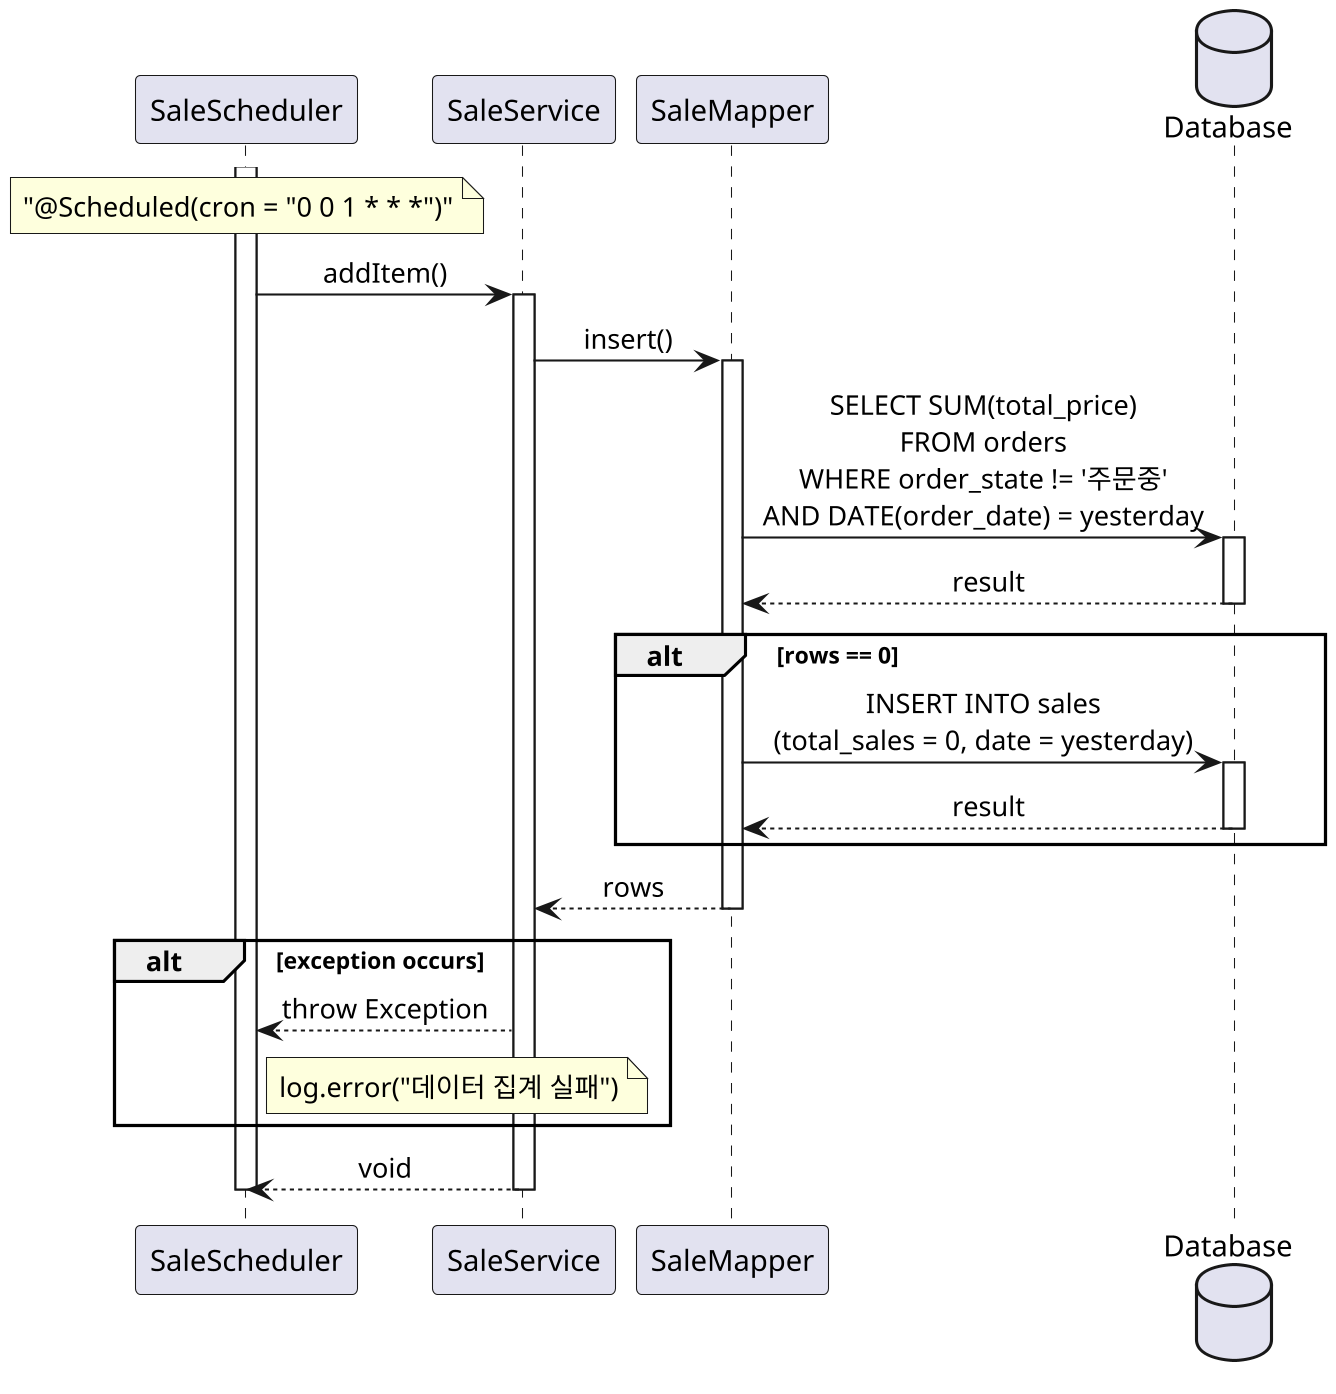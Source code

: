 @startuml
skinparam dpi 200
skinparam backgroundColor white
skinparam sequenceMessageAlign center
skinparam responseMessageBelowArrow true

participant "SaleScheduler" as Scheduler
participant "SaleService" as Service
participant "SaleMapper" as Mapper
database "Database" as DB

activate Scheduler
note over Scheduler: "@Scheduled(cron = "0 0 1 * * *")"

Scheduler -> Service: addItem()
activate Service

Service -> Mapper: insert()
activate Mapper

Mapper -> DB: SELECT SUM(total_price)\nFROM orders\nWHERE order_state != '주문중'\nAND DATE(order_date) = yesterday
activate DB
DB --> Mapper: result
deactivate DB

alt rows == 0
    Mapper -> DB: INSERT INTO sales\n(total_sales = 0, date = yesterday)
    activate DB
    DB --> Mapper: result
    deactivate DB
end

Mapper --> Service: rows
deactivate Mapper

alt exception occurs
    Service --> Scheduler: throw Exception
    note right of Scheduler: log.error("데이터 집계 실패")
end

Service --> Scheduler: void
deactivate Service

deactivate Scheduler
@enduml